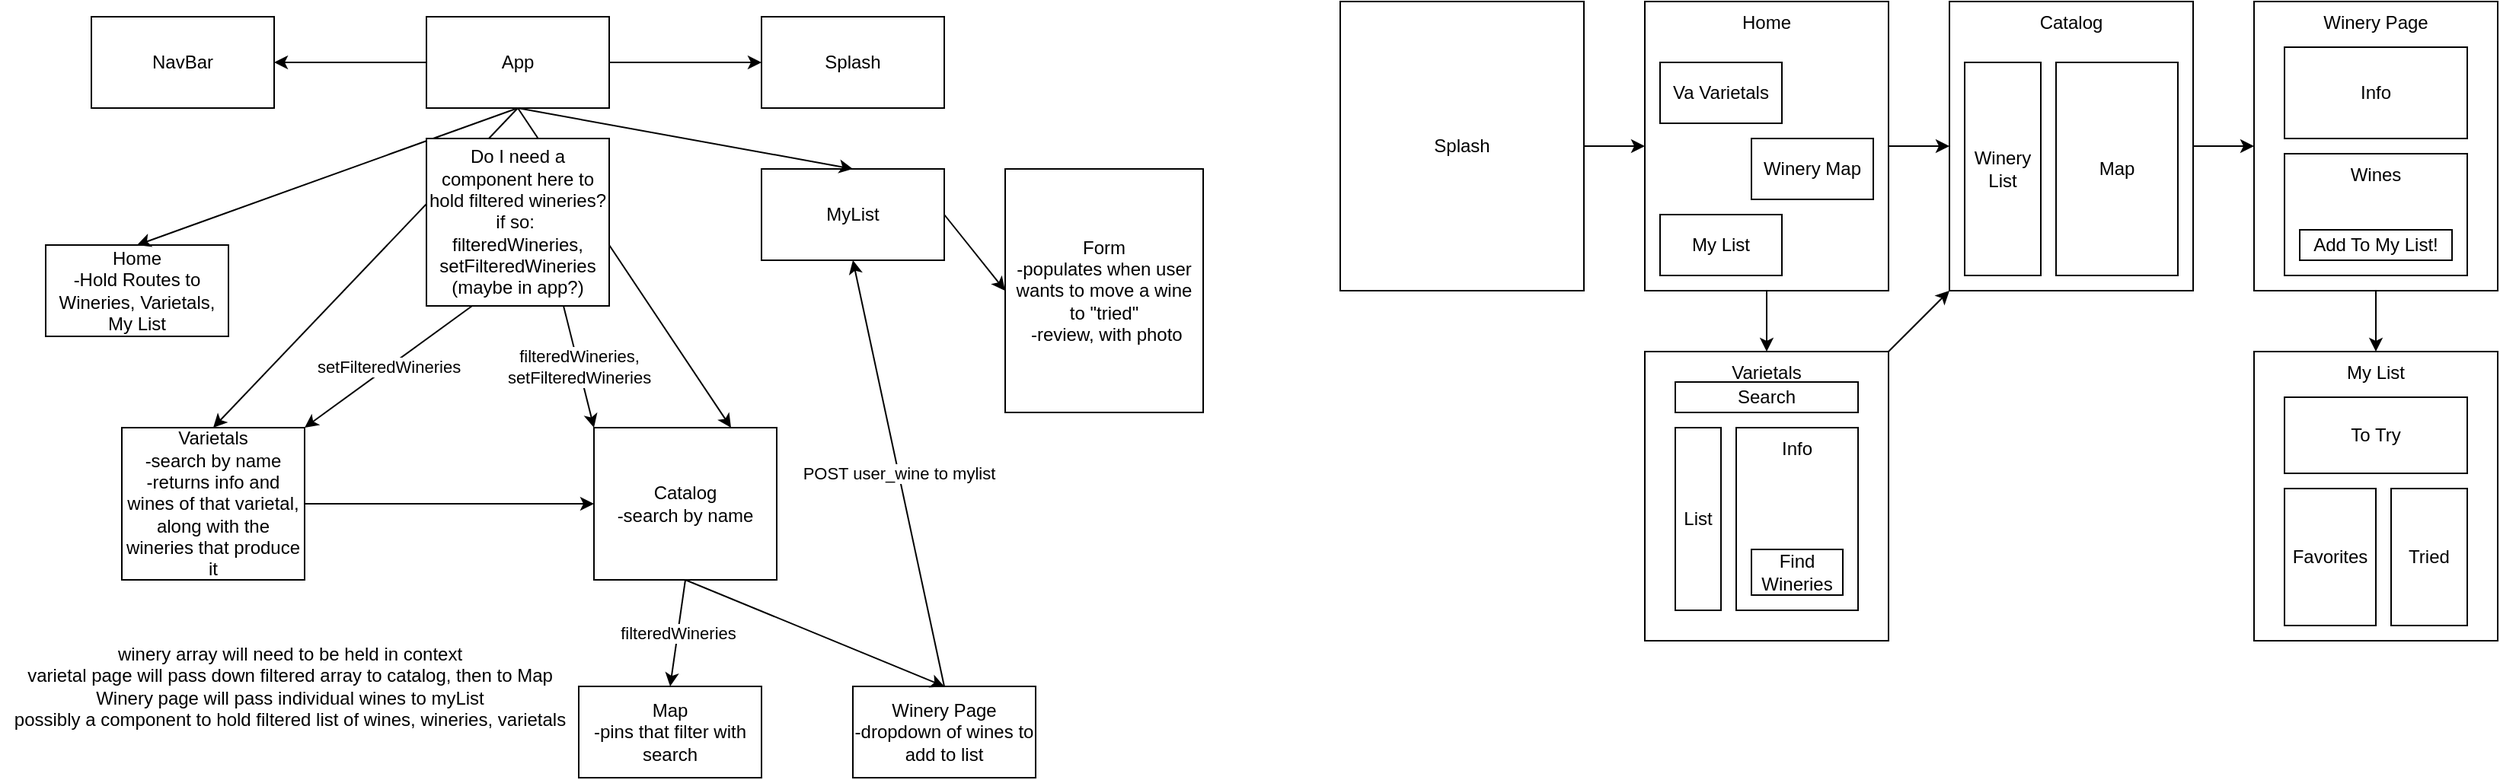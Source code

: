 <mxfile>
    <diagram id="Zu8RP0ZC7i2yoPGbR_1u" name="Page-1">
        <mxGraphModel dx="722" dy="522" grid="1" gridSize="10" guides="1" tooltips="1" connect="1" arrows="1" fold="1" page="1" pageScale="1" pageWidth="850" pageHeight="1100" math="0" shadow="0">
            <root>
                <mxCell id="0"/>
                <mxCell id="1" parent="0"/>
                <mxCell id="2" value="App" style="rounded=0;whiteSpace=wrap;html=1;" parent="1" vertex="1">
                    <mxGeometry x="340" y="20" width="120" height="60" as="geometry"/>
                </mxCell>
                <mxCell id="3" value="NavBar" style="rounded=0;whiteSpace=wrap;html=1;" parent="1" vertex="1">
                    <mxGeometry x="120" y="20" width="120" height="60" as="geometry"/>
                </mxCell>
                <mxCell id="4" value="Splash" style="rounded=0;whiteSpace=wrap;html=1;" parent="1" vertex="1">
                    <mxGeometry x="560" y="20" width="120" height="60" as="geometry"/>
                </mxCell>
                <mxCell id="5" value="Home&lt;br&gt;-Hold Routes to Wineries, Varietals, My List" style="rounded=0;whiteSpace=wrap;html=1;" parent="1" vertex="1">
                    <mxGeometry x="90" y="170" width="120" height="60" as="geometry"/>
                </mxCell>
                <mxCell id="7" value="Varietals&lt;br&gt;-search by name&lt;br&gt;-returns info and wines of that varietal, along with the wineries that produce it" style="rounded=0;whiteSpace=wrap;html=1;" parent="1" vertex="1">
                    <mxGeometry x="140" y="290" width="120" height="100" as="geometry"/>
                </mxCell>
                <mxCell id="8" value="Catalog&lt;br&gt;-search by name &lt;br&gt;" style="rounded=0;whiteSpace=wrap;html=1;" parent="1" vertex="1">
                    <mxGeometry x="450" y="290" width="120" height="100" as="geometry"/>
                </mxCell>
                <mxCell id="9" value="Winery Page&lt;br&gt;-dropdown of wines to add to list" style="rounded=0;whiteSpace=wrap;html=1;" parent="1" vertex="1">
                    <mxGeometry x="620" y="460" width="120" height="60" as="geometry"/>
                </mxCell>
                <mxCell id="47" value="" style="edgeStyle=none;html=1;entryX=0;entryY=0.5;entryDx=0;entryDy=0;exitX=1;exitY=0.5;exitDx=0;exitDy=0;" edge="1" parent="1" source="20" target="10">
                    <mxGeometry relative="1" as="geometry">
                        <mxPoint x="690" y="210" as="sourcePoint"/>
                    </mxGeometry>
                </mxCell>
                <mxCell id="10" value="Form&lt;br&gt;-populates when user wants to move a wine to &quot;tried&quot;&lt;br&gt;&amp;nbsp;-review, with photo" style="rounded=0;whiteSpace=wrap;html=1;" parent="1" vertex="1">
                    <mxGeometry x="720" y="120" width="130" height="160" as="geometry"/>
                </mxCell>
                <mxCell id="11" value="" style="endArrow=classic;html=1;exitX=1;exitY=0.5;exitDx=0;exitDy=0;entryX=0;entryY=0.5;entryDx=0;entryDy=0;" edge="1" parent="1" source="2" target="4">
                    <mxGeometry width="50" height="50" relative="1" as="geometry">
                        <mxPoint x="420" y="280" as="sourcePoint"/>
                        <mxPoint x="470" y="230" as="targetPoint"/>
                    </mxGeometry>
                </mxCell>
                <mxCell id="12" value="" style="endArrow=classic;html=1;exitX=0;exitY=0.5;exitDx=0;exitDy=0;entryX=1;entryY=0.5;entryDx=0;entryDy=0;" edge="1" parent="1" source="2" target="3">
                    <mxGeometry width="50" height="50" relative="1" as="geometry">
                        <mxPoint x="420" y="280" as="sourcePoint"/>
                        <mxPoint x="470" y="230" as="targetPoint"/>
                    </mxGeometry>
                </mxCell>
                <mxCell id="13" value="" style="endArrow=classic;html=1;exitX=0.5;exitY=1;exitDx=0;exitDy=0;entryX=0.5;entryY=0;entryDx=0;entryDy=0;" edge="1" parent="1" source="2" target="5">
                    <mxGeometry width="50" height="50" relative="1" as="geometry">
                        <mxPoint x="420" y="280" as="sourcePoint"/>
                        <mxPoint x="470" y="230" as="targetPoint"/>
                    </mxGeometry>
                </mxCell>
                <mxCell id="14" value="" style="endArrow=classic;html=1;exitX=0.5;exitY=1;exitDx=0;exitDy=0;entryX=0.75;entryY=0;entryDx=0;entryDy=0;" edge="1" parent="1" source="2" target="8">
                    <mxGeometry width="50" height="50" relative="1" as="geometry">
                        <mxPoint x="440" y="280" as="sourcePoint"/>
                        <mxPoint x="490" y="230" as="targetPoint"/>
                    </mxGeometry>
                </mxCell>
                <mxCell id="16" value="Map&lt;br&gt;-pins that filter with search" style="rounded=0;whiteSpace=wrap;html=1;" vertex="1" parent="1">
                    <mxGeometry x="440" y="460" width="120" height="60" as="geometry"/>
                </mxCell>
                <mxCell id="17" value="" style="endArrow=classic;html=1;entryX=0.5;entryY=0;entryDx=0;entryDy=0;exitX=0.5;exitY=1;exitDx=0;exitDy=0;" edge="1" parent="1" source="8" target="9">
                    <mxGeometry width="50" height="50" relative="1" as="geometry">
                        <mxPoint x="440" y="350" as="sourcePoint"/>
                        <mxPoint x="490" y="300" as="targetPoint"/>
                    </mxGeometry>
                </mxCell>
                <mxCell id="18" value="" style="endArrow=classic;html=1;entryX=0.5;entryY=0;entryDx=0;entryDy=0;" edge="1" parent="1" target="7">
                    <mxGeometry width="50" height="50" relative="1" as="geometry">
                        <mxPoint x="400" y="80" as="sourcePoint"/>
                        <mxPoint x="410" y="290" as="targetPoint"/>
                    </mxGeometry>
                </mxCell>
                <mxCell id="19" value="" style="endArrow=classic;html=1;exitX=1;exitY=0.5;exitDx=0;exitDy=0;entryX=0;entryY=0.5;entryDx=0;entryDy=0;" edge="1" parent="1" source="7" target="8">
                    <mxGeometry width="50" height="50" relative="1" as="geometry">
                        <mxPoint x="410" y="330" as="sourcePoint"/>
                        <mxPoint x="460" y="280" as="targetPoint"/>
                    </mxGeometry>
                </mxCell>
                <mxCell id="20" value="MyList" style="rounded=0;whiteSpace=wrap;html=1;" vertex="1" parent="1">
                    <mxGeometry x="560" y="120" width="120" height="60" as="geometry"/>
                </mxCell>
                <mxCell id="21" value="" style="endArrow=classic;html=1;entryX=0.5;entryY=0;entryDx=0;entryDy=0;exitX=0.5;exitY=1;exitDx=0;exitDy=0;" edge="1" parent="1" source="2" target="20">
                    <mxGeometry width="50" height="50" relative="1" as="geometry">
                        <mxPoint x="400" y="280" as="sourcePoint"/>
                        <mxPoint x="450" y="230" as="targetPoint"/>
                    </mxGeometry>
                </mxCell>
                <mxCell id="22" value="Splash" style="whiteSpace=wrap;html=1;" vertex="1" parent="1">
                    <mxGeometry x="940" y="10" width="160" height="190" as="geometry"/>
                </mxCell>
                <mxCell id="23" value="Catalog&lt;br&gt;&lt;br&gt;&lt;br&gt;&lt;br&gt;&lt;br&gt;&lt;br&gt;&lt;br&gt;&lt;br&gt;&lt;br&gt;&lt;br&gt;" style="whiteSpace=wrap;html=1;verticalAlign=top;" vertex="1" parent="1">
                    <mxGeometry x="1340" y="10" width="160" height="190" as="geometry"/>
                </mxCell>
                <mxCell id="24" value="Map" style="whiteSpace=wrap;html=1;" vertex="1" parent="1">
                    <mxGeometry x="1410" y="50" width="80" height="140" as="geometry"/>
                </mxCell>
                <mxCell id="25" value="Winery&lt;br&gt;List" style="whiteSpace=wrap;html=1;" vertex="1" parent="1">
                    <mxGeometry x="1350" y="50" width="50" height="140" as="geometry"/>
                </mxCell>
                <mxCell id="26" value="Home&lt;br&gt;&lt;br&gt;&lt;br&gt;&lt;br&gt;&lt;br&gt;&lt;br&gt;&lt;br&gt;&lt;br&gt;&lt;br&gt;&lt;br&gt;" style="whiteSpace=wrap;html=1;verticalAlign=top;" vertex="1" parent="1">
                    <mxGeometry x="1140" y="10" width="160" height="190" as="geometry"/>
                </mxCell>
                <mxCell id="27" value="Va Varietals" style="whiteSpace=wrap;html=1;" vertex="1" parent="1">
                    <mxGeometry x="1150" y="50" width="80" height="40" as="geometry"/>
                </mxCell>
                <mxCell id="28" value="Winery Map" style="whiteSpace=wrap;html=1;" vertex="1" parent="1">
                    <mxGeometry x="1210" y="100" width="80" height="40" as="geometry"/>
                </mxCell>
                <mxCell id="30" value="My List" style="whiteSpace=wrap;html=1;" vertex="1" parent="1">
                    <mxGeometry x="1150" y="150" width="80" height="40" as="geometry"/>
                </mxCell>
                <mxCell id="31" value="Varietals" style="whiteSpace=wrap;html=1;verticalAlign=top;" vertex="1" parent="1">
                    <mxGeometry x="1140" y="240" width="160" height="190" as="geometry"/>
                </mxCell>
                <mxCell id="32" value="Search&lt;br&gt;" style="whiteSpace=wrap;html=1;" vertex="1" parent="1">
                    <mxGeometry x="1160" y="260" width="120" height="20" as="geometry"/>
                </mxCell>
                <mxCell id="35" value="List" style="whiteSpace=wrap;html=1;" vertex="1" parent="1">
                    <mxGeometry x="1160" y="290" width="30" height="120" as="geometry"/>
                </mxCell>
                <mxCell id="36" value="Info" style="whiteSpace=wrap;html=1;verticalAlign=top;" vertex="1" parent="1">
                    <mxGeometry x="1200" y="290" width="80" height="120" as="geometry"/>
                </mxCell>
                <mxCell id="38" value="Find Wineries" style="whiteSpace=wrap;html=1;" vertex="1" parent="1">
                    <mxGeometry x="1210" y="370" width="60" height="30" as="geometry"/>
                </mxCell>
                <mxCell id="39" value="Winery Page" style="whiteSpace=wrap;html=1;verticalAlign=top;" vertex="1" parent="1">
                    <mxGeometry x="1540" y="10" width="160" height="190" as="geometry"/>
                </mxCell>
                <mxCell id="40" value="Info" style="whiteSpace=wrap;html=1;" vertex="1" parent="1">
                    <mxGeometry x="1560" y="40" width="120" height="60" as="geometry"/>
                </mxCell>
                <mxCell id="41" value="Wines" style="whiteSpace=wrap;html=1;verticalAlign=top;" vertex="1" parent="1">
                    <mxGeometry x="1560" y="110" width="120" height="80" as="geometry"/>
                </mxCell>
                <mxCell id="42" value="Add To My List!" style="whiteSpace=wrap;html=1;" vertex="1" parent="1">
                    <mxGeometry x="1570" y="160" width="100" height="20" as="geometry"/>
                </mxCell>
                <mxCell id="43" value="My List" style="whiteSpace=wrap;html=1;verticalAlign=top;" vertex="1" parent="1">
                    <mxGeometry x="1540" y="240" width="160" height="190" as="geometry"/>
                </mxCell>
                <mxCell id="44" value="To Try" style="whiteSpace=wrap;html=1;" vertex="1" parent="1">
                    <mxGeometry x="1560" y="270" width="120" height="50" as="geometry"/>
                </mxCell>
                <mxCell id="45" value="Favorites" style="whiteSpace=wrap;html=1;" vertex="1" parent="1">
                    <mxGeometry x="1560" y="330" width="60" height="90" as="geometry"/>
                </mxCell>
                <mxCell id="46" value="Tried" style="whiteSpace=wrap;html=1;" vertex="1" parent="1">
                    <mxGeometry x="1630" y="330" width="50" height="90" as="geometry"/>
                </mxCell>
                <mxCell id="48" value="" style="endArrow=classic;html=1;exitX=0.5;exitY=1;exitDx=0;exitDy=0;entryX=0.5;entryY=0;entryDx=0;entryDy=0;" edge="1" parent="1" source="26" target="31">
                    <mxGeometry width="50" height="50" relative="1" as="geometry">
                        <mxPoint x="1190" y="240" as="sourcePoint"/>
                        <mxPoint x="1240" y="190" as="targetPoint"/>
                    </mxGeometry>
                </mxCell>
                <mxCell id="51" value="" style="endArrow=classic;html=1;entryX=0;entryY=0.5;entryDx=0;entryDy=0;exitX=1;exitY=0.5;exitDx=0;exitDy=0;" edge="1" parent="1" source="26" target="23">
                    <mxGeometry width="50" height="50" relative="1" as="geometry">
                        <mxPoint x="1190" y="240" as="sourcePoint"/>
                        <mxPoint x="1240" y="190" as="targetPoint"/>
                    </mxGeometry>
                </mxCell>
                <mxCell id="52" value="" style="endArrow=classic;html=1;exitX=1;exitY=0;exitDx=0;exitDy=0;entryX=0;entryY=1;entryDx=0;entryDy=0;" edge="1" parent="1" source="31" target="23">
                    <mxGeometry width="50" height="50" relative="1" as="geometry">
                        <mxPoint x="1190" y="240" as="sourcePoint"/>
                        <mxPoint x="1240" y="190" as="targetPoint"/>
                    </mxGeometry>
                </mxCell>
                <mxCell id="53" value="" style="endArrow=classic;html=1;entryX=0;entryY=0.5;entryDx=0;entryDy=0;exitX=1;exitY=0.5;exitDx=0;exitDy=0;" edge="1" parent="1" source="23" target="39">
                    <mxGeometry width="50" height="50" relative="1" as="geometry">
                        <mxPoint x="1190" y="240" as="sourcePoint"/>
                        <mxPoint x="1240" y="190" as="targetPoint"/>
                    </mxGeometry>
                </mxCell>
                <mxCell id="54" value="" style="endArrow=classic;html=1;exitX=1;exitY=0.5;exitDx=0;exitDy=0;entryX=0;entryY=0.5;entryDx=0;entryDy=0;" edge="1" parent="1" source="22" target="26">
                    <mxGeometry width="50" height="50" relative="1" as="geometry">
                        <mxPoint x="1190" y="240" as="sourcePoint"/>
                        <mxPoint x="1240" y="190" as="targetPoint"/>
                    </mxGeometry>
                </mxCell>
                <mxCell id="55" value="" style="endArrow=classic;html=1;entryX=0.5;entryY=0;entryDx=0;entryDy=0;exitX=0.5;exitY=1;exitDx=0;exitDy=0;" edge="1" parent="1" source="39" target="43">
                    <mxGeometry width="50" height="50" relative="1" as="geometry">
                        <mxPoint x="1190" y="240" as="sourcePoint"/>
                        <mxPoint x="1240" y="190" as="targetPoint"/>
                    </mxGeometry>
                </mxCell>
                <mxCell id="57" value="winery array will need to be held in context&lt;br&gt;varietal page will pass down filtered array to catalog, then to Map&lt;br&gt;Winery page will pass individual wines to myList&lt;br&gt;possibly a component to hold filtered list of wines, wineries, varietals" style="text;html=1;align=center;verticalAlign=middle;resizable=0;points=[];autosize=1;strokeColor=none;fillColor=none;" vertex="1" parent="1">
                    <mxGeometry x="60" y="430" width="380" height="60" as="geometry"/>
                </mxCell>
                <mxCell id="58" value="Do I need a component here to hold filtered wineries?&lt;br&gt;if so:&amp;nbsp;&lt;br&gt;filteredWineries,&lt;br&gt;setFilteredWineries&lt;br&gt;(maybe in app?)" style="rounded=0;whiteSpace=wrap;html=1;" vertex="1" parent="1">
                    <mxGeometry x="340" y="100" width="120" height="110" as="geometry"/>
                </mxCell>
                <mxCell id="59" value="" style="endArrow=classic;html=1;exitX=0.5;exitY=0;exitDx=0;exitDy=0;entryX=0.5;entryY=1;entryDx=0;entryDy=0;" edge="1" parent="1" source="9" target="20">
                    <mxGeometry relative="1" as="geometry">
                        <mxPoint x="320" y="280" as="sourcePoint"/>
                        <mxPoint x="420" y="280" as="targetPoint"/>
                    </mxGeometry>
                </mxCell>
                <mxCell id="60" value="POST user_wine to mylist" style="edgeLabel;resizable=0;html=1;align=center;verticalAlign=middle;" connectable="0" vertex="1" parent="59">
                    <mxGeometry relative="1" as="geometry"/>
                </mxCell>
                <mxCell id="61" value="" style="endArrow=classic;html=1;exitX=0.25;exitY=1;exitDx=0;exitDy=0;entryX=1;entryY=0;entryDx=0;entryDy=0;" edge="1" parent="1" source="58" target="7">
                    <mxGeometry relative="1" as="geometry">
                        <mxPoint x="320" y="250" as="sourcePoint"/>
                        <mxPoint x="420" y="250" as="targetPoint"/>
                    </mxGeometry>
                </mxCell>
                <mxCell id="62" value="setFilteredWineries" style="edgeLabel;resizable=0;html=1;align=center;verticalAlign=middle;" connectable="0" vertex="1" parent="61">
                    <mxGeometry relative="1" as="geometry"/>
                </mxCell>
                <mxCell id="63" value="" style="endArrow=classic;html=1;entryX=0;entryY=0;entryDx=0;entryDy=0;exitX=0.75;exitY=1;exitDx=0;exitDy=0;" edge="1" parent="1" source="58" target="8">
                    <mxGeometry relative="1" as="geometry">
                        <mxPoint x="320" y="250" as="sourcePoint"/>
                        <mxPoint x="420" y="250" as="targetPoint"/>
                    </mxGeometry>
                </mxCell>
                <mxCell id="64" value="filteredWineries,&lt;br&gt;setFilteredWineries" style="edgeLabel;resizable=0;html=1;align=center;verticalAlign=middle;" connectable="0" vertex="1" parent="63">
                    <mxGeometry relative="1" as="geometry"/>
                </mxCell>
                <mxCell id="65" value="" style="endArrow=classic;html=1;exitX=0.5;exitY=1;exitDx=0;exitDy=0;entryX=0.5;entryY=0;entryDx=0;entryDy=0;" edge="1" parent="1" source="8" target="16">
                    <mxGeometry relative="1" as="geometry">
                        <mxPoint x="320" y="350" as="sourcePoint"/>
                        <mxPoint x="420" y="350" as="targetPoint"/>
                    </mxGeometry>
                </mxCell>
                <mxCell id="66" value="filteredWineries" style="edgeLabel;resizable=0;html=1;align=center;verticalAlign=middle;" connectable="0" vertex="1" parent="65">
                    <mxGeometry relative="1" as="geometry"/>
                </mxCell>
            </root>
        </mxGraphModel>
    </diagram>
</mxfile>